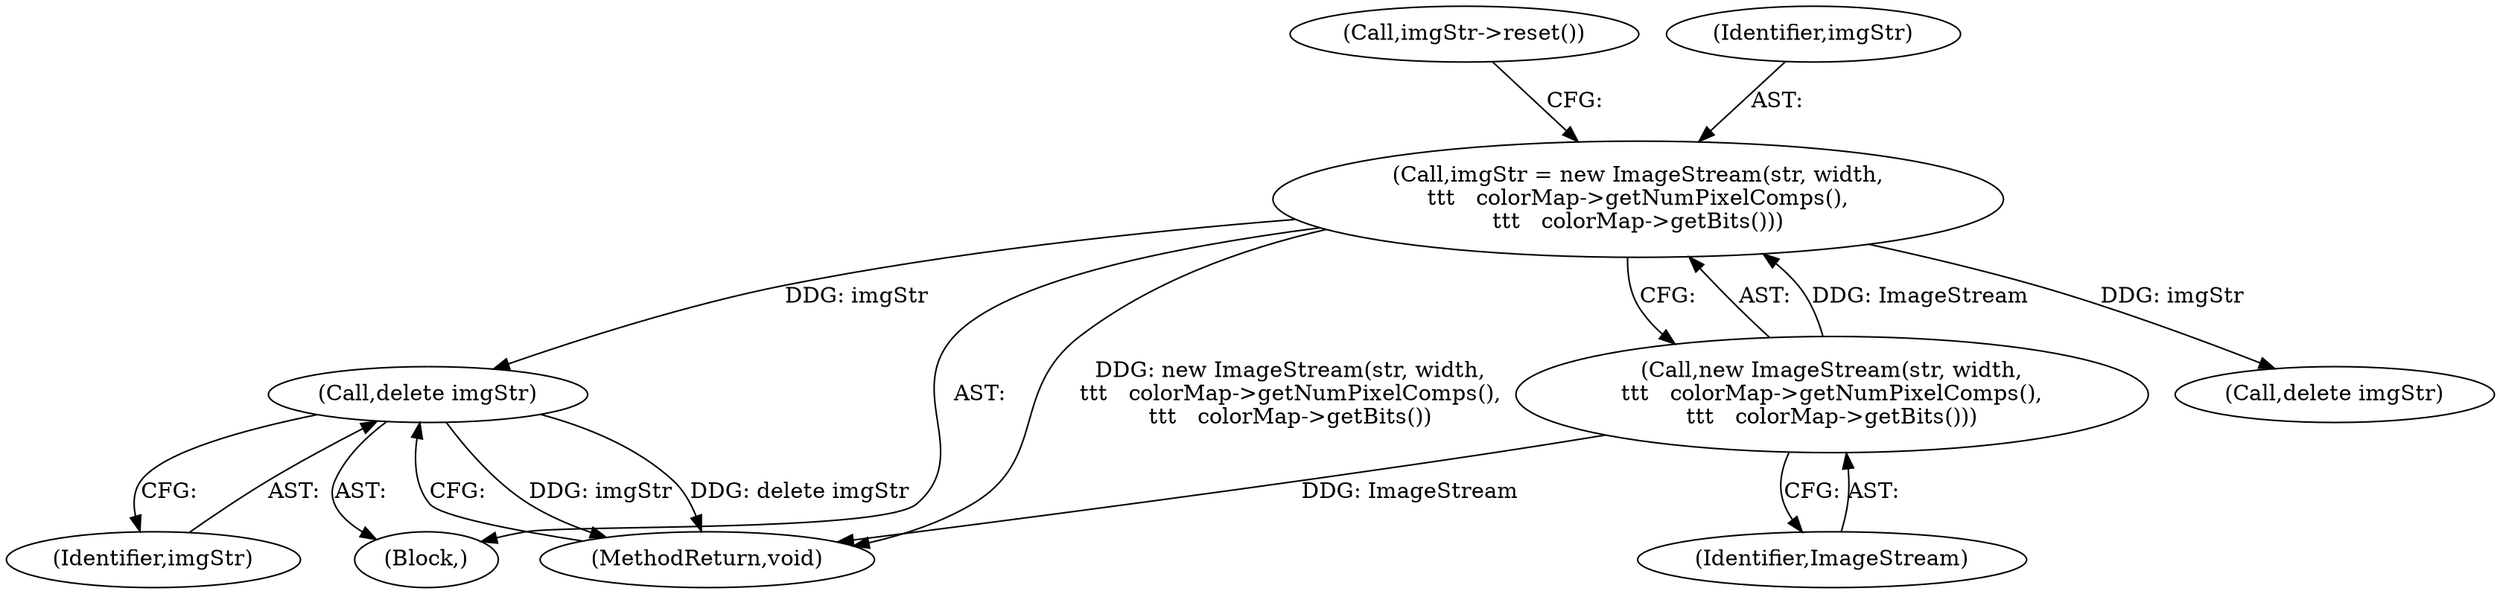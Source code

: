 digraph "0_poppler_7b2d314a61fd0e12f47c62996cb49ec0d1ba747a@API" {
"1000346" [label="(Call,delete imgStr)"];
"1000130" [label="(Call,imgStr = new ImageStream(str, width,\n\t\t\t   colorMap->getNumPixelComps(),\n\t\t\t   colorMap->getBits()))"];
"1000132" [label="(Call,new ImageStream(str, width,\n\t\t\t   colorMap->getNumPixelComps(),\n\t\t\t   colorMap->getBits()))"];
"1000347" [label="(Identifier,imgStr)"];
"1000111" [label="(Block,)"];
"1000134" [label="(Call,imgStr->reset())"];
"1000346" [label="(Call,delete imgStr)"];
"1000131" [label="(Identifier,imgStr)"];
"1000132" [label="(Call,new ImageStream(str, width,\n\t\t\t   colorMap->getNumPixelComps(),\n\t\t\t   colorMap->getBits()))"];
"1000348" [label="(MethodReturn,void)"];
"1000287" [label="(Call,delete imgStr)"];
"1000133" [label="(Identifier,ImageStream)"];
"1000130" [label="(Call,imgStr = new ImageStream(str, width,\n\t\t\t   colorMap->getNumPixelComps(),\n\t\t\t   colorMap->getBits()))"];
"1000346" -> "1000111"  [label="AST: "];
"1000346" -> "1000347"  [label="CFG: "];
"1000347" -> "1000346"  [label="AST: "];
"1000348" -> "1000346"  [label="CFG: "];
"1000346" -> "1000348"  [label="DDG: imgStr"];
"1000346" -> "1000348"  [label="DDG: delete imgStr"];
"1000130" -> "1000346"  [label="DDG: imgStr"];
"1000130" -> "1000111"  [label="AST: "];
"1000130" -> "1000132"  [label="CFG: "];
"1000131" -> "1000130"  [label="AST: "];
"1000132" -> "1000130"  [label="AST: "];
"1000134" -> "1000130"  [label="CFG: "];
"1000130" -> "1000348"  [label="DDG: new ImageStream(str, width,\n\t\t\t   colorMap->getNumPixelComps(),\n\t\t\t   colorMap->getBits())"];
"1000132" -> "1000130"  [label="DDG: ImageStream"];
"1000130" -> "1000287"  [label="DDG: imgStr"];
"1000132" -> "1000133"  [label="CFG: "];
"1000133" -> "1000132"  [label="AST: "];
"1000132" -> "1000348"  [label="DDG: ImageStream"];
}
